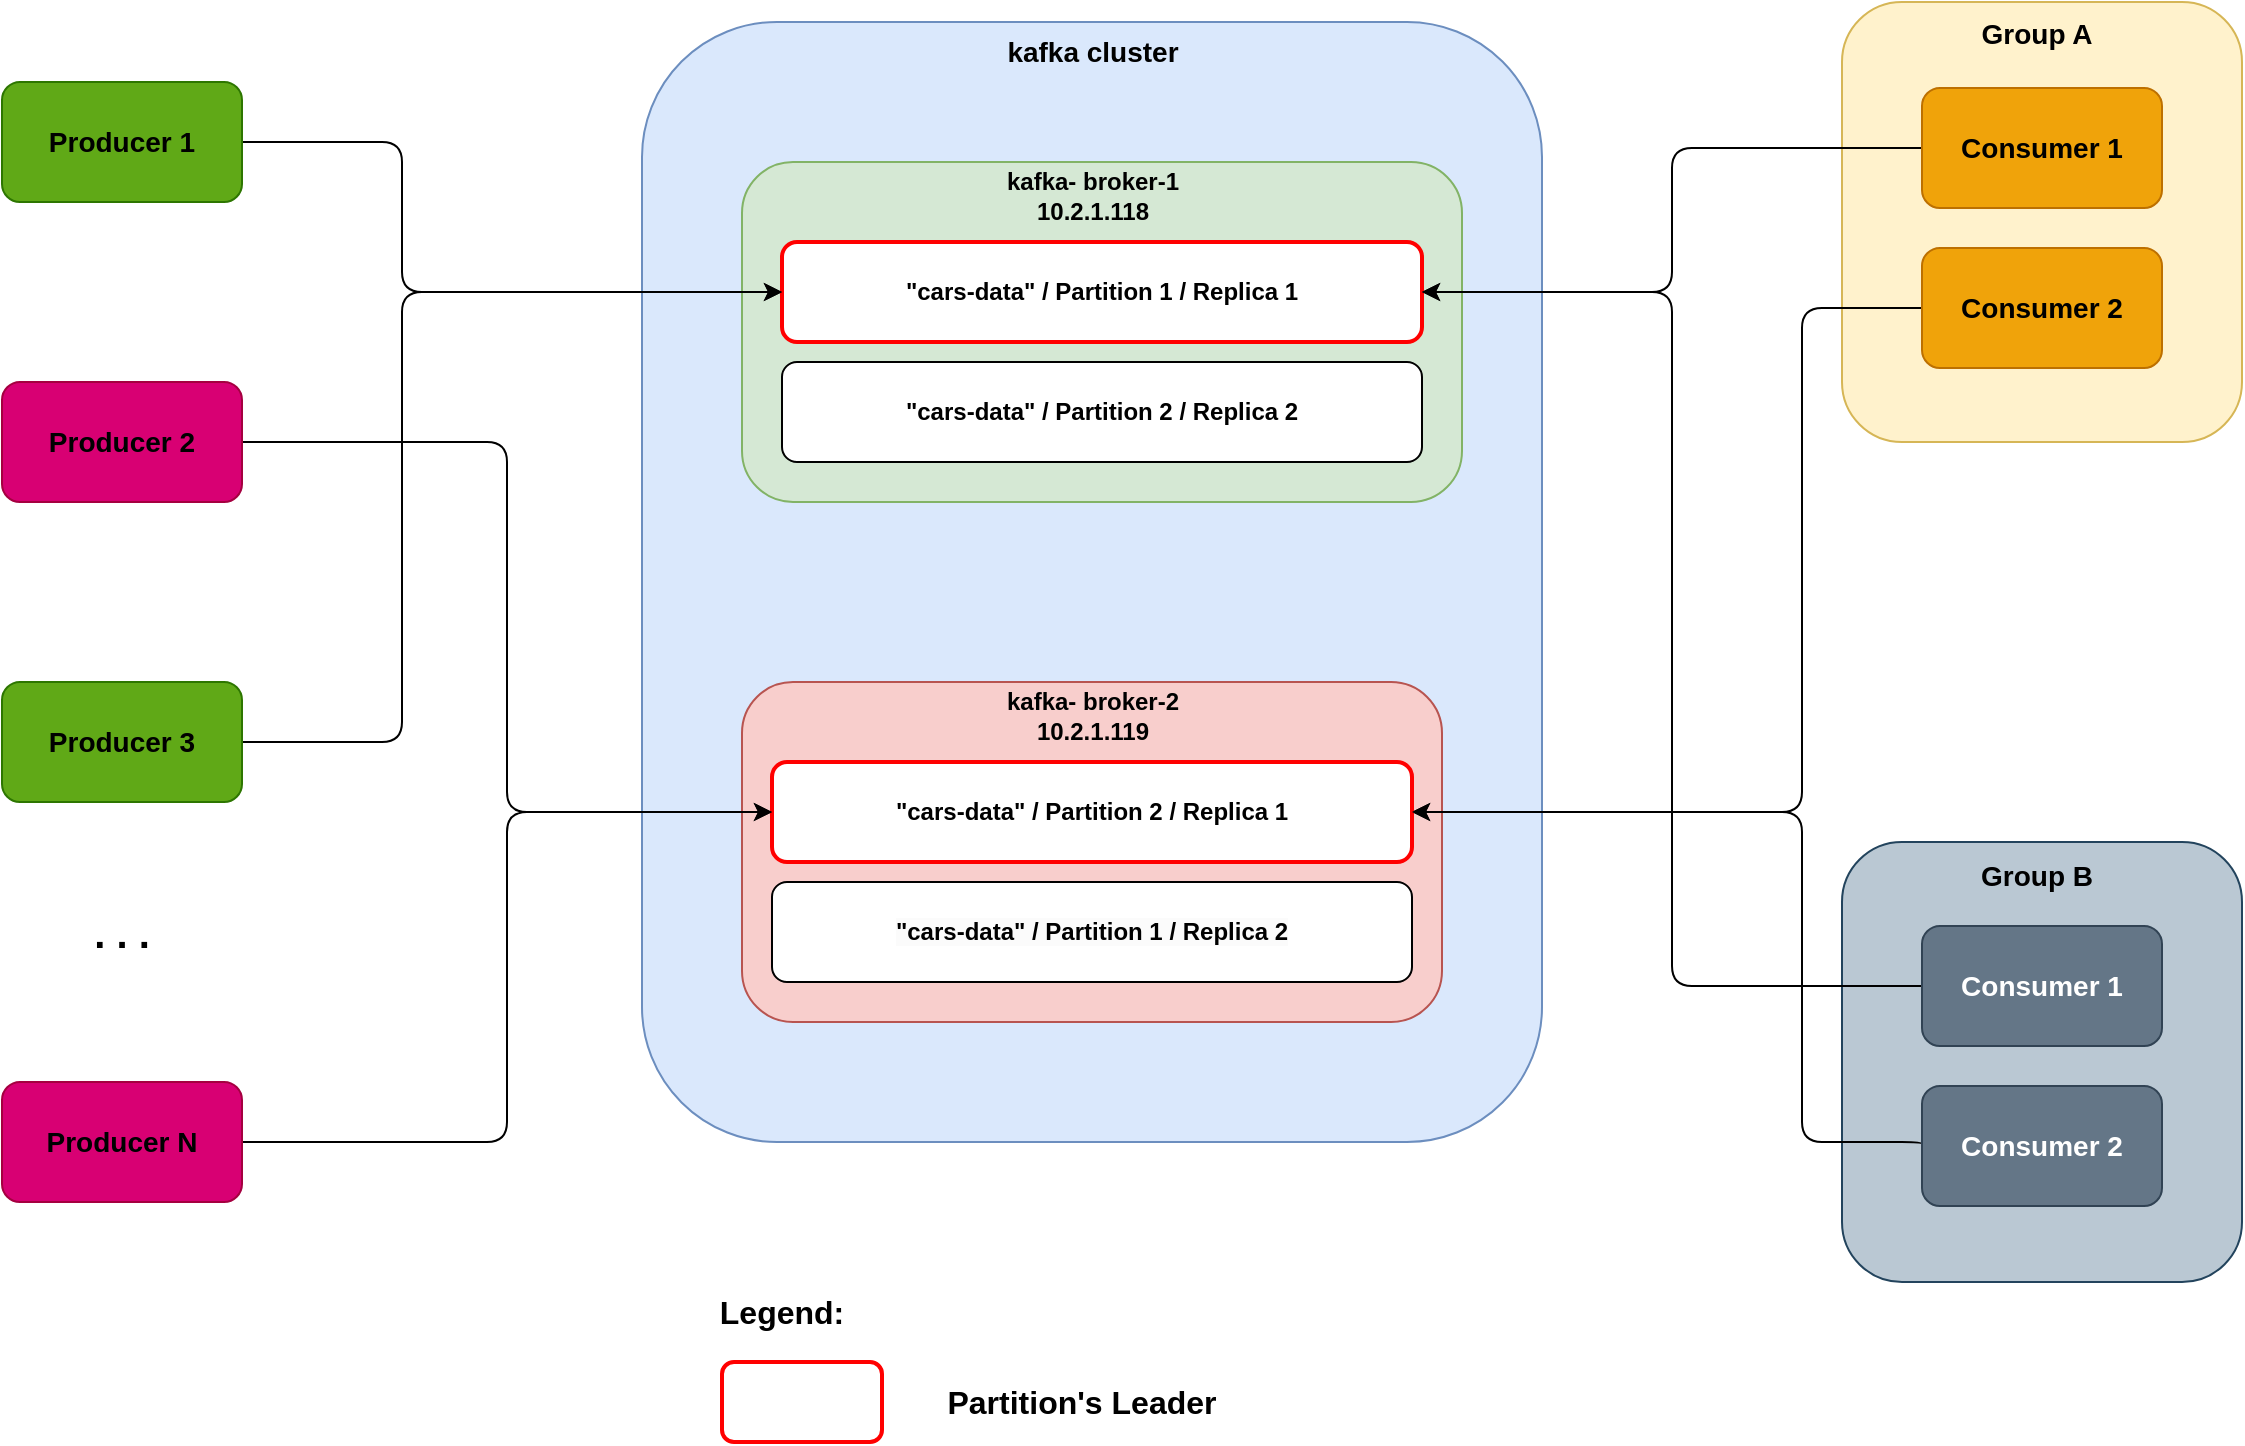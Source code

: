 <mxfile version="23.0.2" type="device">
  <diagram name="Page-1" id="UOCXxO4El4bitd87P5nL">
    <mxGraphModel dx="2230" dy="757" grid="1" gridSize="10" guides="1" tooltips="1" connect="1" arrows="1" fold="1" page="1" pageScale="1" pageWidth="850" pageHeight="1100" math="0" shadow="0">
      <root>
        <mxCell id="0" />
        <mxCell id="1" parent="0" />
        <mxCell id="YNzGbXSDN5JvocxCwfkS-34" value="" style="rounded=1;whiteSpace=wrap;html=1;fillColor=#bac8d3;strokeColor=#23445d;" vertex="1" parent="1">
          <mxGeometry x="480" y="460" width="200" height="220" as="geometry" />
        </mxCell>
        <mxCell id="YNzGbXSDN5JvocxCwfkS-32" value="" style="rounded=1;whiteSpace=wrap;html=1;fillColor=#fff2cc;strokeColor=#d6b656;" vertex="1" parent="1">
          <mxGeometry x="480" y="40" width="200" height="220" as="geometry" />
        </mxCell>
        <mxCell id="YNzGbXSDN5JvocxCwfkS-1" value="" style="rounded=1;whiteSpace=wrap;html=1;fillColor=#dae8fc;strokeColor=#6c8ebf;" vertex="1" parent="1">
          <mxGeometry x="-120" y="50" width="450" height="560" as="geometry" />
        </mxCell>
        <mxCell id="YNzGbXSDN5JvocxCwfkS-2" value="&lt;b&gt;&lt;font style=&quot;font-size: 14px;&quot;&gt;kafka cluster&lt;/font&gt;&lt;/b&gt;" style="text;html=1;strokeColor=none;fillColor=none;align=center;verticalAlign=middle;whiteSpace=wrap;rounded=0;" vertex="1" parent="1">
          <mxGeometry x="47.5" y="50" width="115" height="30" as="geometry" />
        </mxCell>
        <mxCell id="YNzGbXSDN5JvocxCwfkS-3" value="" style="rounded=1;whiteSpace=wrap;html=1;fillColor=#d5e8d4;strokeColor=#82b366;" vertex="1" parent="1">
          <mxGeometry x="-70" y="120" width="360" height="170" as="geometry" />
        </mxCell>
        <mxCell id="YNzGbXSDN5JvocxCwfkS-4" value="" style="rounded=1;whiteSpace=wrap;html=1;fillColor=#f8cecc;strokeColor=#b85450;" vertex="1" parent="1">
          <mxGeometry x="-70" y="380" width="350" height="170" as="geometry" />
        </mxCell>
        <mxCell id="YNzGbXSDN5JvocxCwfkS-5" value="&lt;b&gt;kafka- broker-1 10.2.1.118&lt;/b&gt;" style="text;html=1;strokeColor=none;fillColor=none;align=center;verticalAlign=middle;whiteSpace=wrap;rounded=0;" vertex="1" parent="1">
          <mxGeometry x="32.5" y="122" width="145" height="30" as="geometry" />
        </mxCell>
        <mxCell id="YNzGbXSDN5JvocxCwfkS-6" value="&lt;b&gt;kafka- broker-2&lt;br&gt;10.2.1.119&lt;br&gt;&lt;/b&gt;" style="text;html=1;strokeColor=none;fillColor=none;align=center;verticalAlign=middle;whiteSpace=wrap;rounded=0;" vertex="1" parent="1">
          <mxGeometry x="32.5" y="382" width="145" height="30" as="geometry" />
        </mxCell>
        <mxCell id="YNzGbXSDN5JvocxCwfkS-7" value="&lt;b&gt;&quot;cars-data&quot; / Partition 1 / Replica 1&lt;/b&gt;" style="rounded=1;whiteSpace=wrap;html=1;strokeWidth=2;strokeColor=#FF0000;" vertex="1" parent="1">
          <mxGeometry x="-50" y="160" width="320" height="50" as="geometry" />
        </mxCell>
        <mxCell id="YNzGbXSDN5JvocxCwfkS-8" value="&lt;b&gt;&quot;cars-data&quot; / Partition 2 / Replica 2&lt;/b&gt;" style="rounded=1;whiteSpace=wrap;html=1;" vertex="1" parent="1">
          <mxGeometry x="-50" y="220" width="320" height="50" as="geometry" />
        </mxCell>
        <mxCell id="YNzGbXSDN5JvocxCwfkS-29" style="edgeStyle=orthogonalEdgeStyle;rounded=1;orthogonalLoop=1;jettySize=auto;html=1;exitX=1;exitY=0.5;exitDx=0;exitDy=0;entryX=0;entryY=0.5;entryDx=0;entryDy=0;startArrow=classic;startFill=1;endArrow=none;endFill=0;curved=0;" edge="1" parent="1" source="YNzGbXSDN5JvocxCwfkS-9" target="YNzGbXSDN5JvocxCwfkS-24">
          <mxGeometry relative="1" as="geometry">
            <Array as="points">
              <mxPoint x="460" y="445" />
              <mxPoint x="460" y="193" />
            </Array>
          </mxGeometry>
        </mxCell>
        <mxCell id="YNzGbXSDN5JvocxCwfkS-9" value="&lt;b&gt;&quot;cars-data&quot; / Partition 2 / Replica 1&lt;/b&gt;" style="rounded=1;whiteSpace=wrap;html=1;strokeWidth=2;strokeColor=#FF0000;" vertex="1" parent="1">
          <mxGeometry x="-55" y="420" width="320" height="50" as="geometry" />
        </mxCell>
        <mxCell id="YNzGbXSDN5JvocxCwfkS-10" value="&lt;span style=&quot;color: rgb(0, 0, 0); font-family: Helvetica; font-size: 12px; font-style: normal; font-variant-ligatures: normal; font-variant-caps: normal; letter-spacing: normal; orphans: 2; text-align: center; text-indent: 0px; text-transform: none; widows: 2; word-spacing: 0px; -webkit-text-stroke-width: 0px; background-color: rgb(251, 251, 251); text-decoration-thickness: initial; text-decoration-style: initial; text-decoration-color: initial; float: none; display: inline !important;&quot;&gt;&lt;b&gt;&quot;cars-data&quot; / Partition 1 / Replica 2&lt;/b&gt;&lt;/span&gt;" style="rounded=1;whiteSpace=wrap;html=1;" vertex="1" parent="1">
          <mxGeometry x="-55" y="480" width="320" height="50" as="geometry" />
        </mxCell>
        <mxCell id="YNzGbXSDN5JvocxCwfkS-14" style="edgeStyle=orthogonalEdgeStyle;rounded=1;orthogonalLoop=1;jettySize=auto;html=1;exitX=1;exitY=0.5;exitDx=0;exitDy=0;curved=0;" edge="1" parent="1" source="YNzGbXSDN5JvocxCwfkS-11" target="YNzGbXSDN5JvocxCwfkS-7">
          <mxGeometry relative="1" as="geometry">
            <Array as="points">
              <mxPoint x="-240" y="110" />
              <mxPoint x="-240" y="185" />
            </Array>
          </mxGeometry>
        </mxCell>
        <mxCell id="YNzGbXSDN5JvocxCwfkS-11" value="&lt;b&gt;&lt;font color=&quot;#000000&quot; style=&quot;font-size: 14px;&quot;&gt;Producer 1&lt;/font&gt;&lt;/b&gt;" style="rounded=1;whiteSpace=wrap;html=1;fillColor=#60a917;fontColor=#ffffff;strokeColor=#2D7600;" vertex="1" parent="1">
          <mxGeometry x="-440" y="80" width="120" height="60" as="geometry" />
        </mxCell>
        <mxCell id="YNzGbXSDN5JvocxCwfkS-15" style="edgeStyle=orthogonalEdgeStyle;rounded=1;orthogonalLoop=1;jettySize=auto;html=1;exitX=1;exitY=0.5;exitDx=0;exitDy=0;entryX=0;entryY=0.5;entryDx=0;entryDy=0;curved=0;" edge="1" parent="1" source="YNzGbXSDN5JvocxCwfkS-12" target="YNzGbXSDN5JvocxCwfkS-9">
          <mxGeometry relative="1" as="geometry" />
        </mxCell>
        <mxCell id="YNzGbXSDN5JvocxCwfkS-12" value="&lt;font style=&quot;font-size: 14px;&quot;&gt;&lt;b&gt;Producer 2&lt;/b&gt;&lt;/font&gt;" style="rounded=1;whiteSpace=wrap;html=1;fillColor=#d80073;fontColor=#000000;strokeColor=#A50040;" vertex="1" parent="1">
          <mxGeometry x="-440" y="230" width="120" height="60" as="geometry" />
        </mxCell>
        <mxCell id="YNzGbXSDN5JvocxCwfkS-19" style="edgeStyle=orthogonalEdgeStyle;rounded=1;orthogonalLoop=1;jettySize=auto;html=1;exitX=1;exitY=0.5;exitDx=0;exitDy=0;entryX=0;entryY=0.5;entryDx=0;entryDy=0;curved=0;" edge="1" parent="1" source="YNzGbXSDN5JvocxCwfkS-13" target="YNzGbXSDN5JvocxCwfkS-9">
          <mxGeometry relative="1" as="geometry" />
        </mxCell>
        <mxCell id="YNzGbXSDN5JvocxCwfkS-13" value="&lt;font style=&quot;font-size: 14px;&quot;&gt;&lt;b&gt;Producer N&lt;/b&gt;&lt;/font&gt;" style="rounded=1;whiteSpace=wrap;html=1;fillColor=#d80073;fontColor=#000000;strokeColor=#A50040;" vertex="1" parent="1">
          <mxGeometry x="-440" y="580" width="120" height="60" as="geometry" />
        </mxCell>
        <mxCell id="YNzGbXSDN5JvocxCwfkS-17" style="edgeStyle=orthogonalEdgeStyle;rounded=1;orthogonalLoop=1;jettySize=auto;html=1;entryX=0;entryY=0.5;entryDx=0;entryDy=0;curved=0;" edge="1" parent="1" source="YNzGbXSDN5JvocxCwfkS-16" target="YNzGbXSDN5JvocxCwfkS-7">
          <mxGeometry relative="1" as="geometry">
            <Array as="points">
              <mxPoint x="-240" y="410" />
              <mxPoint x="-240" y="185" />
            </Array>
          </mxGeometry>
        </mxCell>
        <mxCell id="YNzGbXSDN5JvocxCwfkS-16" value="&lt;b&gt;&lt;font style=&quot;font-size: 14px;&quot;&gt;Producer 3&lt;/font&gt;&lt;/b&gt;" style="rounded=1;whiteSpace=wrap;html=1;fillColor=#60a917;fontColor=#000000;strokeColor=#2D7600;" vertex="1" parent="1">
          <mxGeometry x="-440" y="380" width="120" height="60" as="geometry" />
        </mxCell>
        <mxCell id="YNzGbXSDN5JvocxCwfkS-18" value="&lt;b&gt;&lt;font style=&quot;font-size: 20px;&quot;&gt;. . .&lt;/font&gt;&lt;/b&gt;" style="text;html=1;strokeColor=none;fillColor=none;align=center;verticalAlign=middle;whiteSpace=wrap;rounded=0;" vertex="1" parent="1">
          <mxGeometry x="-410" y="490" width="60" height="30" as="geometry" />
        </mxCell>
        <mxCell id="YNzGbXSDN5JvocxCwfkS-20" value="&lt;b&gt;&lt;font style=&quot;font-size: 16px;&quot;&gt;Legend:&lt;/font&gt;&lt;/b&gt;" style="text;html=1;strokeColor=none;fillColor=none;align=center;verticalAlign=middle;whiteSpace=wrap;rounded=0;" vertex="1" parent="1">
          <mxGeometry x="-80" y="680" width="60" height="30" as="geometry" />
        </mxCell>
        <mxCell id="YNzGbXSDN5JvocxCwfkS-21" value="" style="rounded=1;whiteSpace=wrap;html=1;strokeWidth=2;strokeColor=#FF0000;" vertex="1" parent="1">
          <mxGeometry x="-80" y="720" width="80" height="40" as="geometry" />
        </mxCell>
        <mxCell id="YNzGbXSDN5JvocxCwfkS-22" value="&lt;span style=&quot;font-size: 16px;&quot;&gt;&lt;b&gt;Partition&#39;s Leader&lt;/b&gt;&lt;/span&gt;" style="text;html=1;strokeColor=none;fillColor=none;align=center;verticalAlign=middle;whiteSpace=wrap;rounded=0;" vertex="1" parent="1">
          <mxGeometry y="725" width="200" height="30" as="geometry" />
        </mxCell>
        <mxCell id="YNzGbXSDN5JvocxCwfkS-28" style="edgeStyle=orthogonalEdgeStyle;rounded=1;orthogonalLoop=1;jettySize=auto;html=1;exitX=0;exitY=0.5;exitDx=0;exitDy=0;entryX=1;entryY=0.5;entryDx=0;entryDy=0;curved=0;" edge="1" parent="1" source="YNzGbXSDN5JvocxCwfkS-23" target="YNzGbXSDN5JvocxCwfkS-7">
          <mxGeometry relative="1" as="geometry" />
        </mxCell>
        <mxCell id="YNzGbXSDN5JvocxCwfkS-23" value="&lt;b&gt;&lt;font style=&quot;font-size: 14px;&quot;&gt;Consumer 1&lt;/font&gt;&lt;/b&gt;" style="rounded=1;whiteSpace=wrap;html=1;fillColor=#f0a30a;fontColor=#000000;strokeColor=#BD7000;" vertex="1" parent="1">
          <mxGeometry x="520" y="83" width="120" height="60" as="geometry" />
        </mxCell>
        <mxCell id="YNzGbXSDN5JvocxCwfkS-24" value="&lt;font style=&quot;font-size: 14px;&quot;&gt;&lt;b&gt;Consumer 2&lt;/b&gt;&lt;/font&gt;" style="rounded=1;whiteSpace=wrap;html=1;fillColor=#f0a30a;fontColor=#000000;strokeColor=#BD7000;" vertex="1" parent="1">
          <mxGeometry x="520" y="163" width="120" height="60" as="geometry" />
        </mxCell>
        <mxCell id="YNzGbXSDN5JvocxCwfkS-31" style="edgeStyle=orthogonalEdgeStyle;rounded=1;orthogonalLoop=1;jettySize=auto;html=1;exitX=0;exitY=0.5;exitDx=0;exitDy=0;entryX=1;entryY=0.5;entryDx=0;entryDy=0;curved=0;" edge="1" parent="1" source="YNzGbXSDN5JvocxCwfkS-25" target="YNzGbXSDN5JvocxCwfkS-9">
          <mxGeometry relative="1" as="geometry">
            <Array as="points">
              <mxPoint x="520" y="610" />
              <mxPoint x="460" y="610" />
              <mxPoint x="460" y="445" />
            </Array>
          </mxGeometry>
        </mxCell>
        <mxCell id="YNzGbXSDN5JvocxCwfkS-25" value="&lt;font style=&quot;font-size: 14px;&quot;&gt;&lt;b&gt;Consumer 2&lt;/b&gt;&lt;/font&gt;" style="rounded=1;whiteSpace=wrap;html=1;fillColor=#647687;fontColor=#ffffff;strokeColor=#314354;" vertex="1" parent="1">
          <mxGeometry x="520" y="582" width="120" height="60" as="geometry" />
        </mxCell>
        <mxCell id="YNzGbXSDN5JvocxCwfkS-30" style="edgeStyle=orthogonalEdgeStyle;rounded=1;orthogonalLoop=1;jettySize=auto;html=1;exitX=0;exitY=0.5;exitDx=0;exitDy=0;entryX=1;entryY=0.5;entryDx=0;entryDy=0;curved=0;" edge="1" parent="1" source="YNzGbXSDN5JvocxCwfkS-26" target="YNzGbXSDN5JvocxCwfkS-7">
          <mxGeometry relative="1" as="geometry" />
        </mxCell>
        <mxCell id="YNzGbXSDN5JvocxCwfkS-26" value="&lt;b&gt;&lt;font style=&quot;font-size: 14px;&quot;&gt;Consumer 1&lt;/font&gt;&lt;/b&gt;" style="rounded=1;whiteSpace=wrap;html=1;fillColor=#647687;fontColor=#ffffff;strokeColor=#314354;" vertex="1" parent="1">
          <mxGeometry x="520" y="502" width="120" height="60" as="geometry" />
        </mxCell>
        <mxCell id="YNzGbXSDN5JvocxCwfkS-35" value="&lt;b&gt;&lt;font style=&quot;font-size: 14px;&quot;&gt;Group A&lt;/font&gt;&lt;/b&gt;" style="text;html=1;strokeColor=none;fillColor=none;align=center;verticalAlign=middle;whiteSpace=wrap;rounded=0;" vertex="1" parent="1">
          <mxGeometry x="520" y="41" width="115" height="30" as="geometry" />
        </mxCell>
        <mxCell id="YNzGbXSDN5JvocxCwfkS-36" value="&lt;b&gt;&lt;font style=&quot;font-size: 14px;&quot;&gt;Group B&lt;/font&gt;&lt;/b&gt;" style="text;html=1;strokeColor=none;fillColor=none;align=center;verticalAlign=middle;whiteSpace=wrap;rounded=0;" vertex="1" parent="1">
          <mxGeometry x="520" y="462" width="115" height="30" as="geometry" />
        </mxCell>
      </root>
    </mxGraphModel>
  </diagram>
</mxfile>
